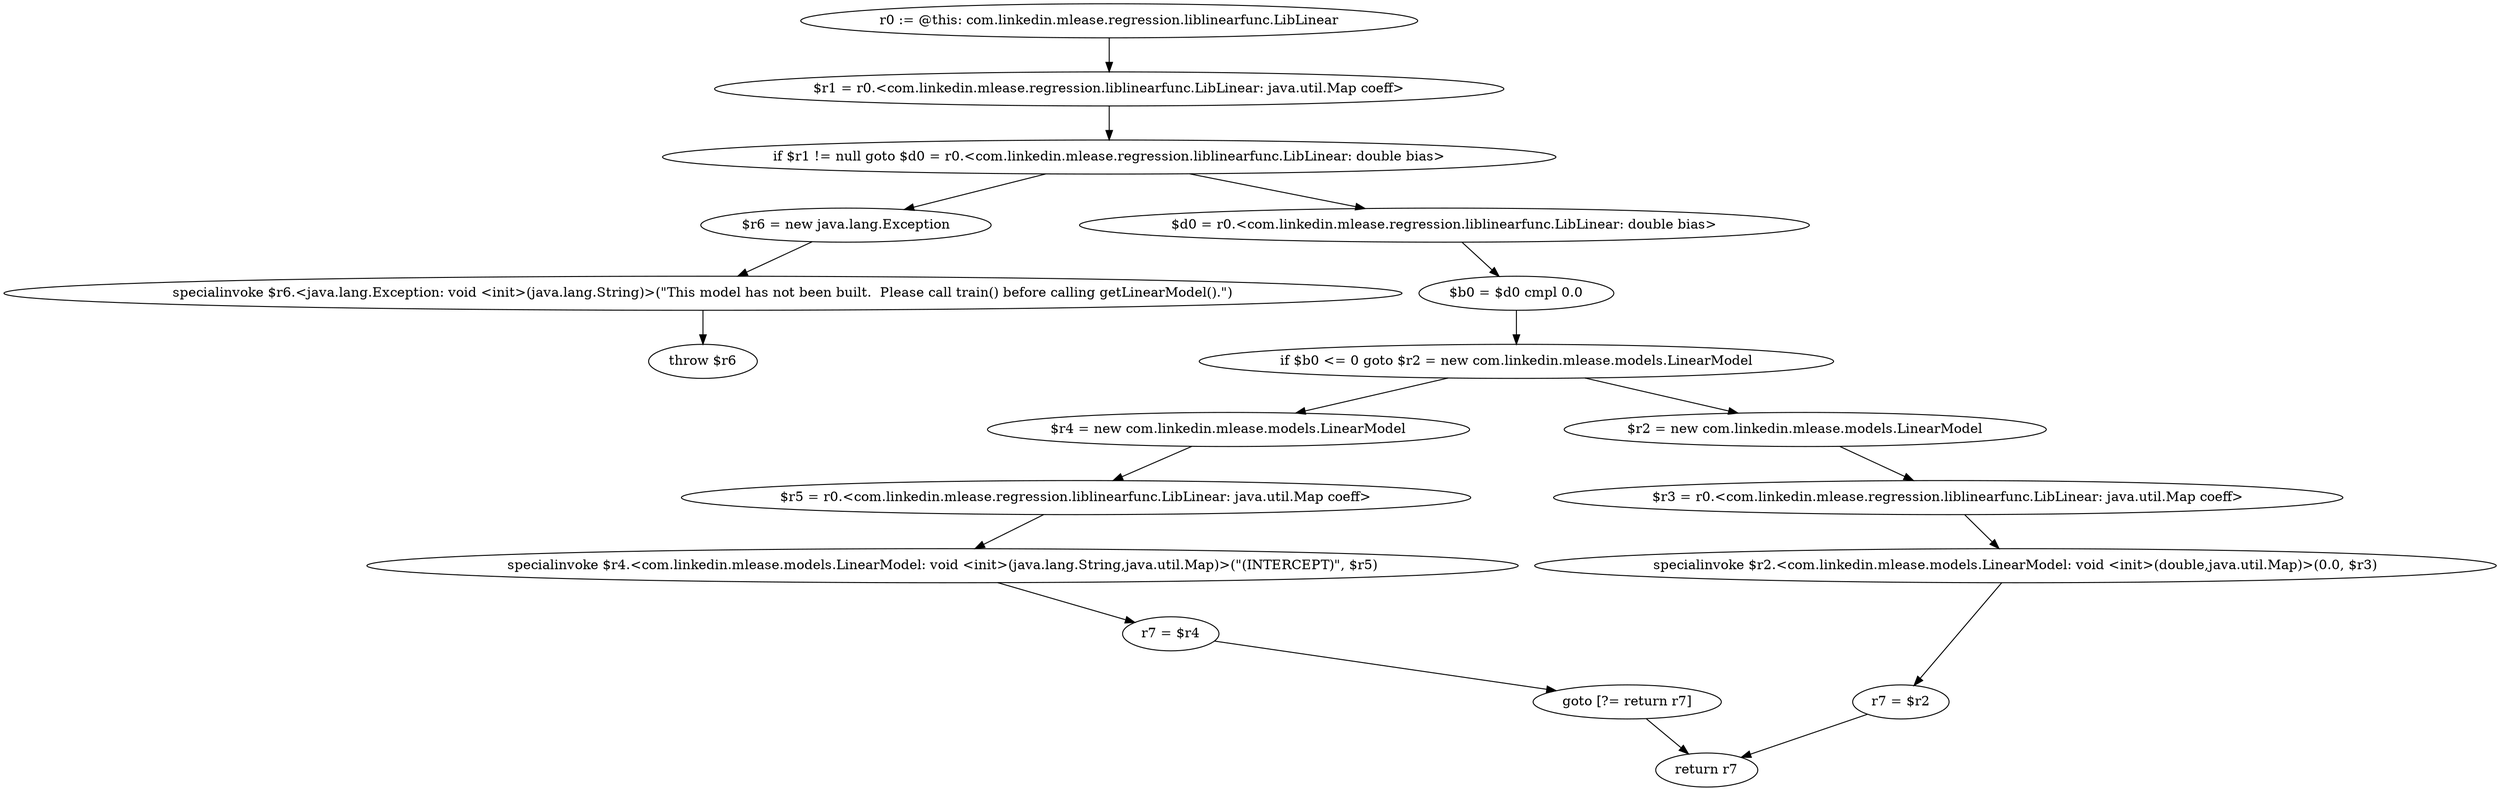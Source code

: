 digraph "unitGraph" {
    "r0 := @this: com.linkedin.mlease.regression.liblinearfunc.LibLinear"
    "$r1 = r0.<com.linkedin.mlease.regression.liblinearfunc.LibLinear: java.util.Map coeff>"
    "if $r1 != null goto $d0 = r0.<com.linkedin.mlease.regression.liblinearfunc.LibLinear: double bias>"
    "$r6 = new java.lang.Exception"
    "specialinvoke $r6.<java.lang.Exception: void <init>(java.lang.String)>(\"This model has not been built.  Please call train() before calling getLinearModel().\")"
    "throw $r6"
    "$d0 = r0.<com.linkedin.mlease.regression.liblinearfunc.LibLinear: double bias>"
    "$b0 = $d0 cmpl 0.0"
    "if $b0 <= 0 goto $r2 = new com.linkedin.mlease.models.LinearModel"
    "$r4 = new com.linkedin.mlease.models.LinearModel"
    "$r5 = r0.<com.linkedin.mlease.regression.liblinearfunc.LibLinear: java.util.Map coeff>"
    "specialinvoke $r4.<com.linkedin.mlease.models.LinearModel: void <init>(java.lang.String,java.util.Map)>(\"(INTERCEPT)\", $r5)"
    "r7 = $r4"
    "goto [?= return r7]"
    "$r2 = new com.linkedin.mlease.models.LinearModel"
    "$r3 = r0.<com.linkedin.mlease.regression.liblinearfunc.LibLinear: java.util.Map coeff>"
    "specialinvoke $r2.<com.linkedin.mlease.models.LinearModel: void <init>(double,java.util.Map)>(0.0, $r3)"
    "r7 = $r2"
    "return r7"
    "r0 := @this: com.linkedin.mlease.regression.liblinearfunc.LibLinear"->"$r1 = r0.<com.linkedin.mlease.regression.liblinearfunc.LibLinear: java.util.Map coeff>";
    "$r1 = r0.<com.linkedin.mlease.regression.liblinearfunc.LibLinear: java.util.Map coeff>"->"if $r1 != null goto $d0 = r0.<com.linkedin.mlease.regression.liblinearfunc.LibLinear: double bias>";
    "if $r1 != null goto $d0 = r0.<com.linkedin.mlease.regression.liblinearfunc.LibLinear: double bias>"->"$r6 = new java.lang.Exception";
    "if $r1 != null goto $d0 = r0.<com.linkedin.mlease.regression.liblinearfunc.LibLinear: double bias>"->"$d0 = r0.<com.linkedin.mlease.regression.liblinearfunc.LibLinear: double bias>";
    "$r6 = new java.lang.Exception"->"specialinvoke $r6.<java.lang.Exception: void <init>(java.lang.String)>(\"This model has not been built.  Please call train() before calling getLinearModel().\")";
    "specialinvoke $r6.<java.lang.Exception: void <init>(java.lang.String)>(\"This model has not been built.  Please call train() before calling getLinearModel().\")"->"throw $r6";
    "$d0 = r0.<com.linkedin.mlease.regression.liblinearfunc.LibLinear: double bias>"->"$b0 = $d0 cmpl 0.0";
    "$b0 = $d0 cmpl 0.0"->"if $b0 <= 0 goto $r2 = new com.linkedin.mlease.models.LinearModel";
    "if $b0 <= 0 goto $r2 = new com.linkedin.mlease.models.LinearModel"->"$r4 = new com.linkedin.mlease.models.LinearModel";
    "if $b0 <= 0 goto $r2 = new com.linkedin.mlease.models.LinearModel"->"$r2 = new com.linkedin.mlease.models.LinearModel";
    "$r4 = new com.linkedin.mlease.models.LinearModel"->"$r5 = r0.<com.linkedin.mlease.regression.liblinearfunc.LibLinear: java.util.Map coeff>";
    "$r5 = r0.<com.linkedin.mlease.regression.liblinearfunc.LibLinear: java.util.Map coeff>"->"specialinvoke $r4.<com.linkedin.mlease.models.LinearModel: void <init>(java.lang.String,java.util.Map)>(\"(INTERCEPT)\", $r5)";
    "specialinvoke $r4.<com.linkedin.mlease.models.LinearModel: void <init>(java.lang.String,java.util.Map)>(\"(INTERCEPT)\", $r5)"->"r7 = $r4";
    "r7 = $r4"->"goto [?= return r7]";
    "goto [?= return r7]"->"return r7";
    "$r2 = new com.linkedin.mlease.models.LinearModel"->"$r3 = r0.<com.linkedin.mlease.regression.liblinearfunc.LibLinear: java.util.Map coeff>";
    "$r3 = r0.<com.linkedin.mlease.regression.liblinearfunc.LibLinear: java.util.Map coeff>"->"specialinvoke $r2.<com.linkedin.mlease.models.LinearModel: void <init>(double,java.util.Map)>(0.0, $r3)";
    "specialinvoke $r2.<com.linkedin.mlease.models.LinearModel: void <init>(double,java.util.Map)>(0.0, $r3)"->"r7 = $r2";
    "r7 = $r2"->"return r7";
}
